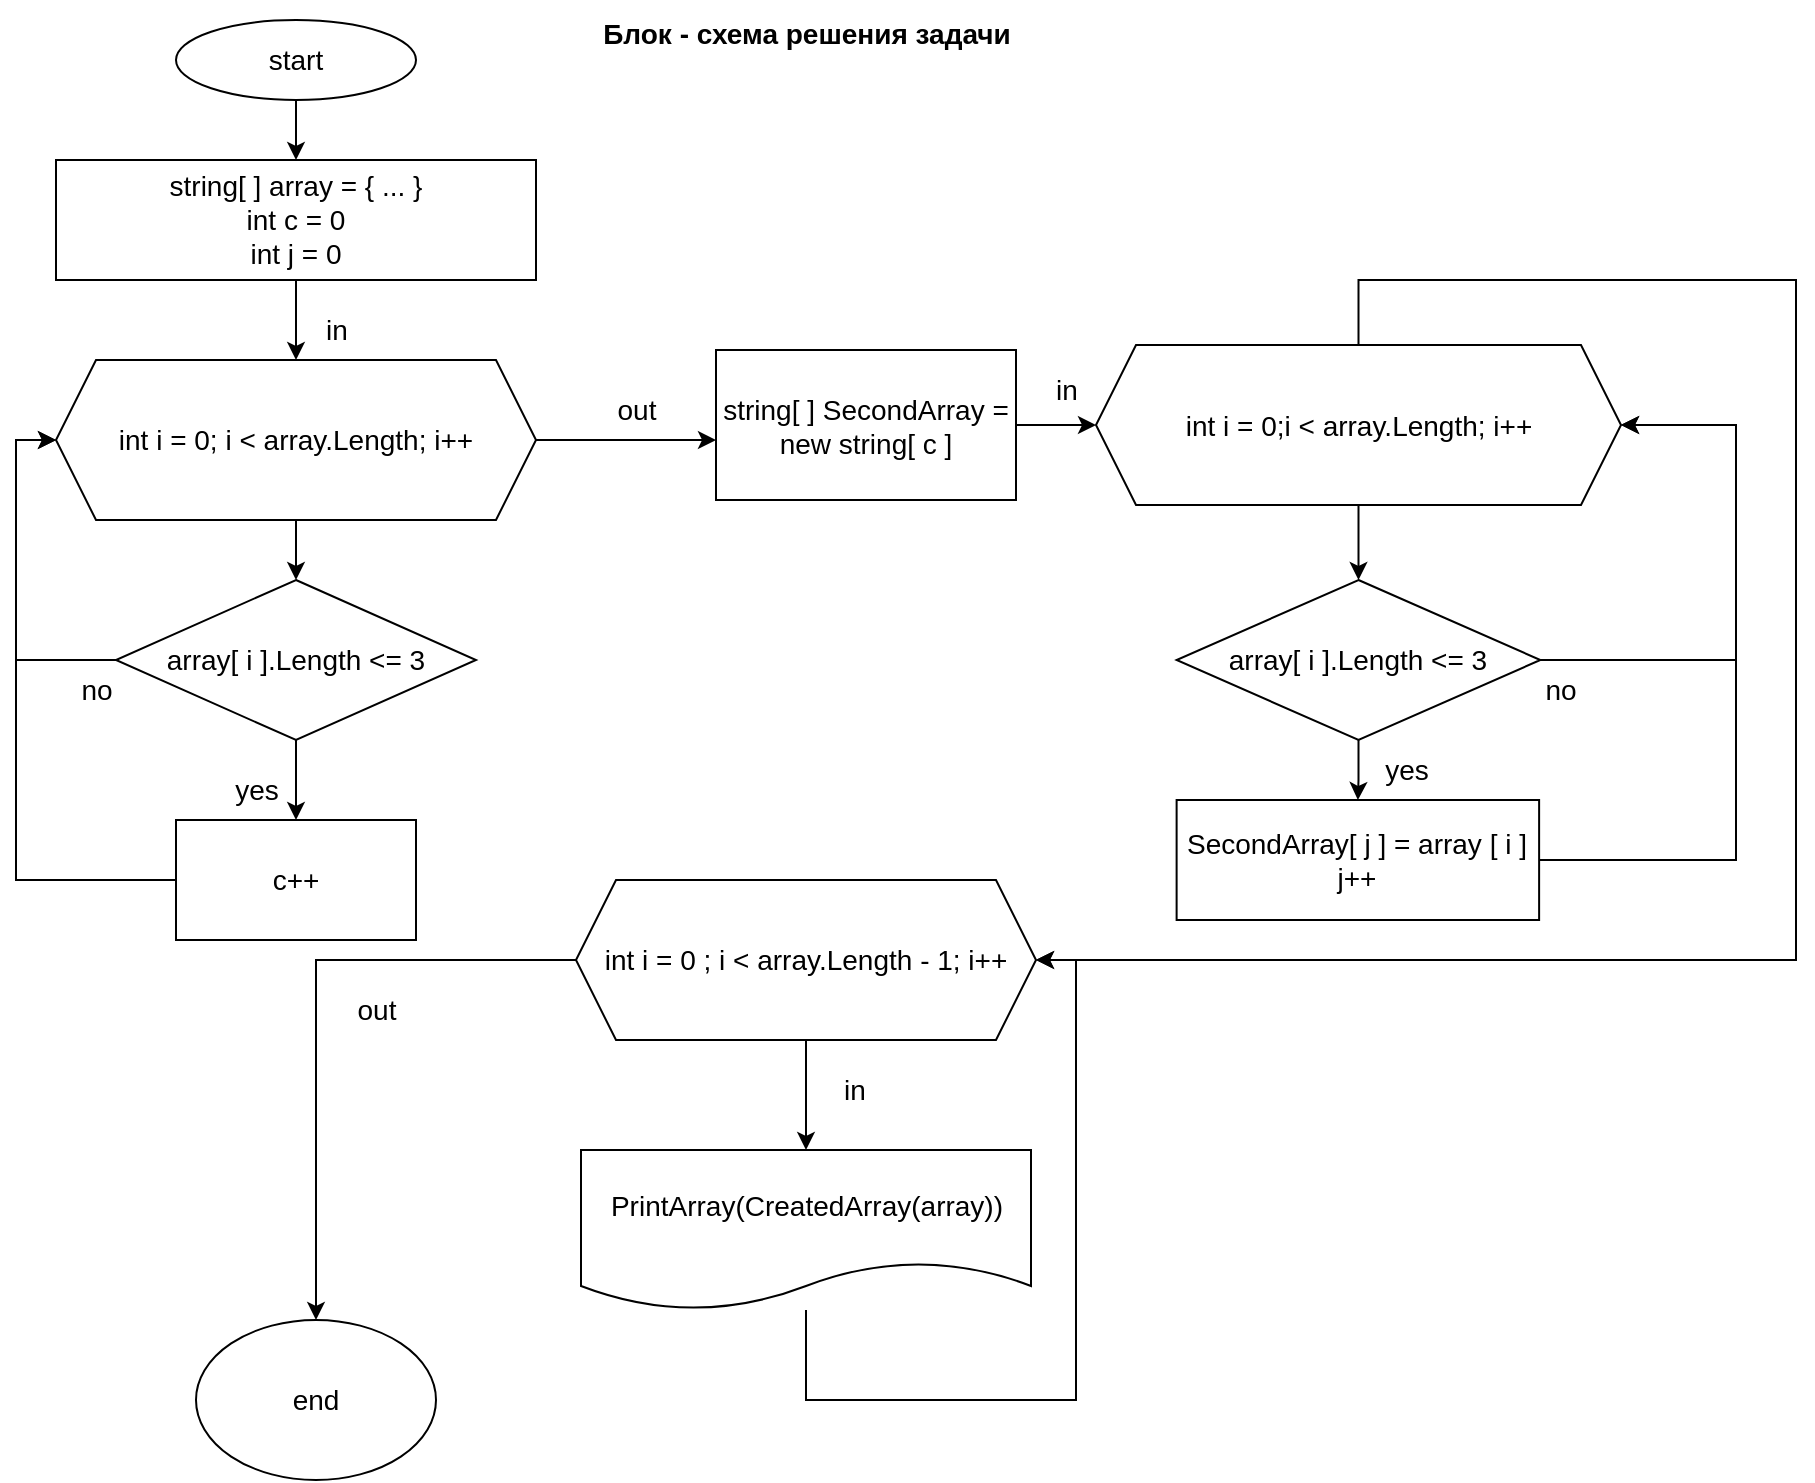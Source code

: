 <mxfile version="20.8.10" type="device"><diagram id="Gr4WhDcp4h4bnaQ0QrBX" name="Страница 1"><mxGraphModel dx="1430" dy="775" grid="1" gridSize="10" guides="1" tooltips="1" connect="1" arrows="1" fold="1" page="1" pageScale="1" pageWidth="827" pageHeight="1169" math="0" shadow="0"><root><mxCell id="0"/><mxCell id="1" parent="0"/><mxCell id="NaW1ECbpblclIzSt1vA2-28" style="edgeStyle=orthogonalEdgeStyle;rounded=0;orthogonalLoop=1;jettySize=auto;html=1;entryX=0;entryY=0.5;entryDx=0;entryDy=0;" parent="1" source="NaW1ECbpblclIzSt1vA2-21" edge="1"><mxGeometry relative="1" as="geometry"><mxPoint x="329.0" y="330" as="targetPoint"/><Array as="points"><mxPoint x="40" y="810"/><mxPoint x="40" y="330"/></Array></mxGeometry></mxCell><mxCell id="NaW1ECbpblclIzSt1vA2-32" value="&lt;span style=&quot;font-size: 14px;&quot;&gt;Блок - схема решения задачи&lt;br&gt;&lt;br&gt;&lt;/span&gt;" style="text;html=1;align=center;verticalAlign=middle;resizable=0;points=[];autosize=1;strokeColor=none;fillColor=none;fontStyle=1" parent="1" vertex="1"><mxGeometry x="290" y="10" width="230" height="50" as="geometry"/></mxCell><mxCell id="xP1flZ9edMfJSFNQSu00-5" value="" style="edgeStyle=orthogonalEdgeStyle;rounded=0;orthogonalLoop=1;jettySize=auto;html=1;fontSize=14;" edge="1" parent="1" source="xP1flZ9edMfJSFNQSu00-1" target="xP1flZ9edMfJSFNQSu00-6"><mxGeometry relative="1" as="geometry"><mxPoint x="390" y="120" as="targetPoint"/><Array as="points"><mxPoint x="150" y="70"/></Array></mxGeometry></mxCell><mxCell id="xP1flZ9edMfJSFNQSu00-1" value="start" style="ellipse;whiteSpace=wrap;html=1;fontSize=14;" vertex="1" parent="1"><mxGeometry x="90" y="20" width="120" height="40" as="geometry"/></mxCell><mxCell id="xP1flZ9edMfJSFNQSu00-8" value="" style="edgeStyle=orthogonalEdgeStyle;rounded=0;orthogonalLoop=1;jettySize=auto;html=1;fontSize=14;" edge="1" parent="1" source="xP1flZ9edMfJSFNQSu00-6" target="xP1flZ9edMfJSFNQSu00-7"><mxGeometry relative="1" as="geometry"/></mxCell><mxCell id="xP1flZ9edMfJSFNQSu00-6" value="string[ ] array = { ... }&lt;br&gt;int c = 0&lt;br&gt;int j = 0" style="rounded=0;whiteSpace=wrap;html=1;fontSize=14;" vertex="1" parent="1"><mxGeometry x="30" y="90" width="240" height="60" as="geometry"/></mxCell><mxCell id="xP1flZ9edMfJSFNQSu00-10" value="" style="edgeStyle=orthogonalEdgeStyle;rounded=0;orthogonalLoop=1;jettySize=auto;html=1;fontSize=14;" edge="1" parent="1" source="xP1flZ9edMfJSFNQSu00-7" target="xP1flZ9edMfJSFNQSu00-9"><mxGeometry relative="1" as="geometry"/></mxCell><mxCell id="xP1flZ9edMfJSFNQSu00-18" style="edgeStyle=orthogonalEdgeStyle;rounded=0;orthogonalLoop=1;jettySize=auto;html=1;fontSize=14;" edge="1" parent="1" source="xP1flZ9edMfJSFNQSu00-7"><mxGeometry relative="1" as="geometry"><mxPoint x="360" y="230" as="targetPoint"/></mxGeometry></mxCell><mxCell id="xP1flZ9edMfJSFNQSu00-7" value="int i = 0; i &amp;lt; array.Length; i++" style="shape=hexagon;perimeter=hexagonPerimeter2;whiteSpace=wrap;html=1;fixedSize=1;fontSize=14;rounded=0;" vertex="1" parent="1"><mxGeometry x="30" y="190" width="240" height="80" as="geometry"/></mxCell><mxCell id="xP1flZ9edMfJSFNQSu00-12" value="" style="edgeStyle=orthogonalEdgeStyle;rounded=0;orthogonalLoop=1;jettySize=auto;html=1;fontSize=14;" edge="1" parent="1" source="xP1flZ9edMfJSFNQSu00-9" target="xP1flZ9edMfJSFNQSu00-11"><mxGeometry relative="1" as="geometry"/></mxCell><mxCell id="xP1flZ9edMfJSFNQSu00-15" style="edgeStyle=orthogonalEdgeStyle;rounded=0;orthogonalLoop=1;jettySize=auto;html=1;exitX=0;exitY=0.5;exitDx=0;exitDy=0;entryX=0;entryY=0.5;entryDx=0;entryDy=0;fontSize=14;" edge="1" parent="1" source="xP1flZ9edMfJSFNQSu00-9" target="xP1flZ9edMfJSFNQSu00-7"><mxGeometry relative="1" as="geometry"/></mxCell><mxCell id="xP1flZ9edMfJSFNQSu00-9" value="array[ i ].Length &amp;lt;= 3" style="rhombus;whiteSpace=wrap;html=1;fontSize=14;rounded=0;" vertex="1" parent="1"><mxGeometry x="60" y="300" width="180" height="80" as="geometry"/></mxCell><mxCell id="xP1flZ9edMfJSFNQSu00-13" style="edgeStyle=orthogonalEdgeStyle;rounded=0;orthogonalLoop=1;jettySize=auto;html=1;entryX=0;entryY=0.5;entryDx=0;entryDy=0;fontSize=14;" edge="1" parent="1" source="xP1flZ9edMfJSFNQSu00-11" target="xP1flZ9edMfJSFNQSu00-7"><mxGeometry relative="1" as="geometry"><Array as="points"><mxPoint x="10" y="450"/><mxPoint x="10" y="230"/></Array></mxGeometry></mxCell><mxCell id="xP1flZ9edMfJSFNQSu00-11" value="c++" style="whiteSpace=wrap;html=1;fontSize=14;rounded=0;" vertex="1" parent="1"><mxGeometry x="90" y="420" width="120" height="60" as="geometry"/></mxCell><mxCell id="xP1flZ9edMfJSFNQSu00-14" value="yes" style="text;html=1;align=center;verticalAlign=middle;resizable=0;points=[];autosize=1;strokeColor=none;fillColor=none;fontSize=14;" vertex="1" parent="1"><mxGeometry x="105" y="390" width="50" height="30" as="geometry"/></mxCell><mxCell id="xP1flZ9edMfJSFNQSu00-16" value="no" style="text;html=1;align=center;verticalAlign=middle;resizable=0;points=[];autosize=1;strokeColor=none;fillColor=none;fontSize=14;" vertex="1" parent="1"><mxGeometry x="30" y="340" width="40" height="30" as="geometry"/></mxCell><mxCell id="xP1flZ9edMfJSFNQSu00-19" value="out" style="text;html=1;align=center;verticalAlign=middle;resizable=0;points=[];autosize=1;strokeColor=none;fillColor=none;fontSize=14;" vertex="1" parent="1"><mxGeometry x="300" y="200" width="40" height="30" as="geometry"/></mxCell><mxCell id="xP1flZ9edMfJSFNQSu00-22" value="" style="edgeStyle=orthogonalEdgeStyle;rounded=0;orthogonalLoop=1;jettySize=auto;html=1;fontSize=14;" edge="1" parent="1" source="xP1flZ9edMfJSFNQSu00-20" target="xP1flZ9edMfJSFNQSu00-21"><mxGeometry relative="1" as="geometry"/></mxCell><mxCell id="xP1flZ9edMfJSFNQSu00-20" value="string[ ] SecondArray = new string[ c ]" style="rounded=0;whiteSpace=wrap;html=1;fontSize=14;" vertex="1" parent="1"><mxGeometry x="360" y="185" width="150" height="75" as="geometry"/></mxCell><mxCell id="xP1flZ9edMfJSFNQSu00-24" value="" style="edgeStyle=orthogonalEdgeStyle;rounded=0;orthogonalLoop=1;jettySize=auto;html=1;fontSize=14;" edge="1" parent="1" source="xP1flZ9edMfJSFNQSu00-21" target="xP1flZ9edMfJSFNQSu00-23"><mxGeometry relative="1" as="geometry"/></mxCell><mxCell id="xP1flZ9edMfJSFNQSu00-34" style="edgeStyle=orthogonalEdgeStyle;rounded=0;orthogonalLoop=1;jettySize=auto;html=1;fontSize=14;entryX=1;entryY=0.5;entryDx=0;entryDy=0;" edge="1" parent="1" source="xP1flZ9edMfJSFNQSu00-21" target="xP1flZ9edMfJSFNQSu00-35"><mxGeometry relative="1" as="geometry"><mxPoint x="750" y="560" as="targetPoint"/><Array as="points"><mxPoint x="681" y="150"/><mxPoint x="900" y="150"/><mxPoint x="900" y="490"/><mxPoint x="520" y="490"/></Array></mxGeometry></mxCell><mxCell id="xP1flZ9edMfJSFNQSu00-21" value="int i = 0;i &amp;lt; array.Length; i++" style="shape=hexagon;perimeter=hexagonPerimeter2;whiteSpace=wrap;html=1;fixedSize=1;fontSize=14;rounded=0;" vertex="1" parent="1"><mxGeometry x="550" y="182.5" width="262.5" height="80" as="geometry"/></mxCell><mxCell id="xP1flZ9edMfJSFNQSu00-26" value="" style="edgeStyle=orthogonalEdgeStyle;rounded=0;orthogonalLoop=1;jettySize=auto;html=1;fontSize=14;" edge="1" parent="1" source="xP1flZ9edMfJSFNQSu00-23" target="xP1flZ9edMfJSFNQSu00-25"><mxGeometry relative="1" as="geometry"/></mxCell><mxCell id="xP1flZ9edMfJSFNQSu00-28" style="edgeStyle=orthogonalEdgeStyle;rounded=0;orthogonalLoop=1;jettySize=auto;html=1;entryX=1;entryY=0.5;entryDx=0;entryDy=0;fontSize=14;" edge="1" parent="1" source="xP1flZ9edMfJSFNQSu00-23" target="xP1flZ9edMfJSFNQSu00-21"><mxGeometry relative="1" as="geometry"><Array as="points"><mxPoint x="870" y="340"/><mxPoint x="870" y="223"/></Array></mxGeometry></mxCell><mxCell id="xP1flZ9edMfJSFNQSu00-23" value="array[ i ].Length &amp;lt;= 3" style="rhombus;whiteSpace=wrap;html=1;fontSize=14;rounded=0;" vertex="1" parent="1"><mxGeometry x="590.31" y="300" width="181.88" height="80" as="geometry"/></mxCell><mxCell id="xP1flZ9edMfJSFNQSu00-27" style="edgeStyle=orthogonalEdgeStyle;rounded=0;orthogonalLoop=1;jettySize=auto;html=1;entryX=1;entryY=0.5;entryDx=0;entryDy=0;fontSize=14;" edge="1" parent="1" source="xP1flZ9edMfJSFNQSu00-25" target="xP1flZ9edMfJSFNQSu00-21"><mxGeometry relative="1" as="geometry"><Array as="points"><mxPoint x="870" y="440"/><mxPoint x="870" y="223"/></Array></mxGeometry></mxCell><mxCell id="xP1flZ9edMfJSFNQSu00-25" value="SecondArray[ j ] = array [ i ]&lt;br&gt;j++" style="whiteSpace=wrap;html=1;fontSize=14;rounded=0;" vertex="1" parent="1"><mxGeometry x="590.31" y="410" width="181.25" height="60" as="geometry"/></mxCell><mxCell id="xP1flZ9edMfJSFNQSu00-29" value="yes" style="text;html=1;align=center;verticalAlign=middle;resizable=0;points=[];autosize=1;strokeColor=none;fillColor=none;fontSize=14;" vertex="1" parent="1"><mxGeometry x="680" y="380" width="50" height="30" as="geometry"/></mxCell><mxCell id="xP1flZ9edMfJSFNQSu00-30" value="no" style="text;html=1;align=center;verticalAlign=middle;resizable=0;points=[];autosize=1;strokeColor=none;fillColor=none;fontSize=14;" vertex="1" parent="1"><mxGeometry x="761.56" y="340" width="40" height="30" as="geometry"/></mxCell><mxCell id="xP1flZ9edMfJSFNQSu00-31" value="in" style="text;html=1;align=center;verticalAlign=middle;resizable=0;points=[];autosize=1;strokeColor=none;fillColor=none;fontSize=14;" vertex="1" parent="1"><mxGeometry x="155" y="160" width="30" height="30" as="geometry"/></mxCell><mxCell id="xP1flZ9edMfJSFNQSu00-32" value="in" style="text;html=1;align=center;verticalAlign=middle;resizable=0;points=[];autosize=1;strokeColor=none;fillColor=none;fontSize=14;" vertex="1" parent="1"><mxGeometry x="520" y="190" width="30" height="30" as="geometry"/></mxCell><mxCell id="xP1flZ9edMfJSFNQSu00-37" value="" style="edgeStyle=orthogonalEdgeStyle;rounded=0;orthogonalLoop=1;jettySize=auto;html=1;fontSize=14;entryX=0.5;entryY=0;entryDx=0;entryDy=0;" edge="1" parent="1" source="xP1flZ9edMfJSFNQSu00-35" target="xP1flZ9edMfJSFNQSu00-38"><mxGeometry relative="1" as="geometry"><mxPoint x="405" y="570" as="targetPoint"/></mxGeometry></mxCell><mxCell id="xP1flZ9edMfJSFNQSu00-42" style="edgeStyle=orthogonalEdgeStyle;rounded=0;orthogonalLoop=1;jettySize=auto;html=1;fontSize=14;entryX=0.5;entryY=0;entryDx=0;entryDy=0;" edge="1" parent="1" source="xP1flZ9edMfJSFNQSu00-35" target="xP1flZ9edMfJSFNQSu00-43"><mxGeometry relative="1" as="geometry"><mxPoint x="160" y="560" as="targetPoint"/><Array as="points"><mxPoint x="160" y="490"/></Array></mxGeometry></mxCell><mxCell id="xP1flZ9edMfJSFNQSu00-35" value="int i = 0 ; i &amp;lt; array.Length - 1; i++" style="shape=hexagon;perimeter=hexagonPerimeter2;whiteSpace=wrap;html=1;fixedSize=1;fontSize=14;" vertex="1" parent="1"><mxGeometry x="290" y="450" width="230" height="80" as="geometry"/></mxCell><mxCell id="xP1flZ9edMfJSFNQSu00-45" style="edgeStyle=orthogonalEdgeStyle;rounded=0;orthogonalLoop=1;jettySize=auto;html=1;entryX=1;entryY=0.5;entryDx=0;entryDy=0;fontSize=14;" edge="1" parent="1" source="xP1flZ9edMfJSFNQSu00-38" target="xP1flZ9edMfJSFNQSu00-35"><mxGeometry relative="1" as="geometry"><Array as="points"><mxPoint x="540" y="710"/><mxPoint x="540" y="490"/></Array></mxGeometry></mxCell><mxCell id="xP1flZ9edMfJSFNQSu00-38" value="PrintArray(CreatedArray(array))" style="shape=document;whiteSpace=wrap;html=1;boundedLbl=1;fontSize=14;" vertex="1" parent="1"><mxGeometry x="292.5" y="585" width="225" height="80" as="geometry"/></mxCell><mxCell id="xP1flZ9edMfJSFNQSu00-40" value="in" style="text;html=1;align=center;verticalAlign=middle;resizable=0;points=[];autosize=1;strokeColor=none;fillColor=none;fontSize=14;" vertex="1" parent="1"><mxGeometry x="414" y="540" width="30" height="30" as="geometry"/></mxCell><mxCell id="xP1flZ9edMfJSFNQSu00-43" value="end" style="ellipse;whiteSpace=wrap;html=1;fontSize=14;" vertex="1" parent="1"><mxGeometry x="100" y="670" width="120" height="80" as="geometry"/></mxCell><mxCell id="xP1flZ9edMfJSFNQSu00-46" value="out" style="text;html=1;align=center;verticalAlign=middle;resizable=0;points=[];autosize=1;strokeColor=none;fillColor=none;fontSize=14;" vertex="1" parent="1"><mxGeometry x="170" y="500" width="40" height="30" as="geometry"/></mxCell></root></mxGraphModel></diagram></mxfile>